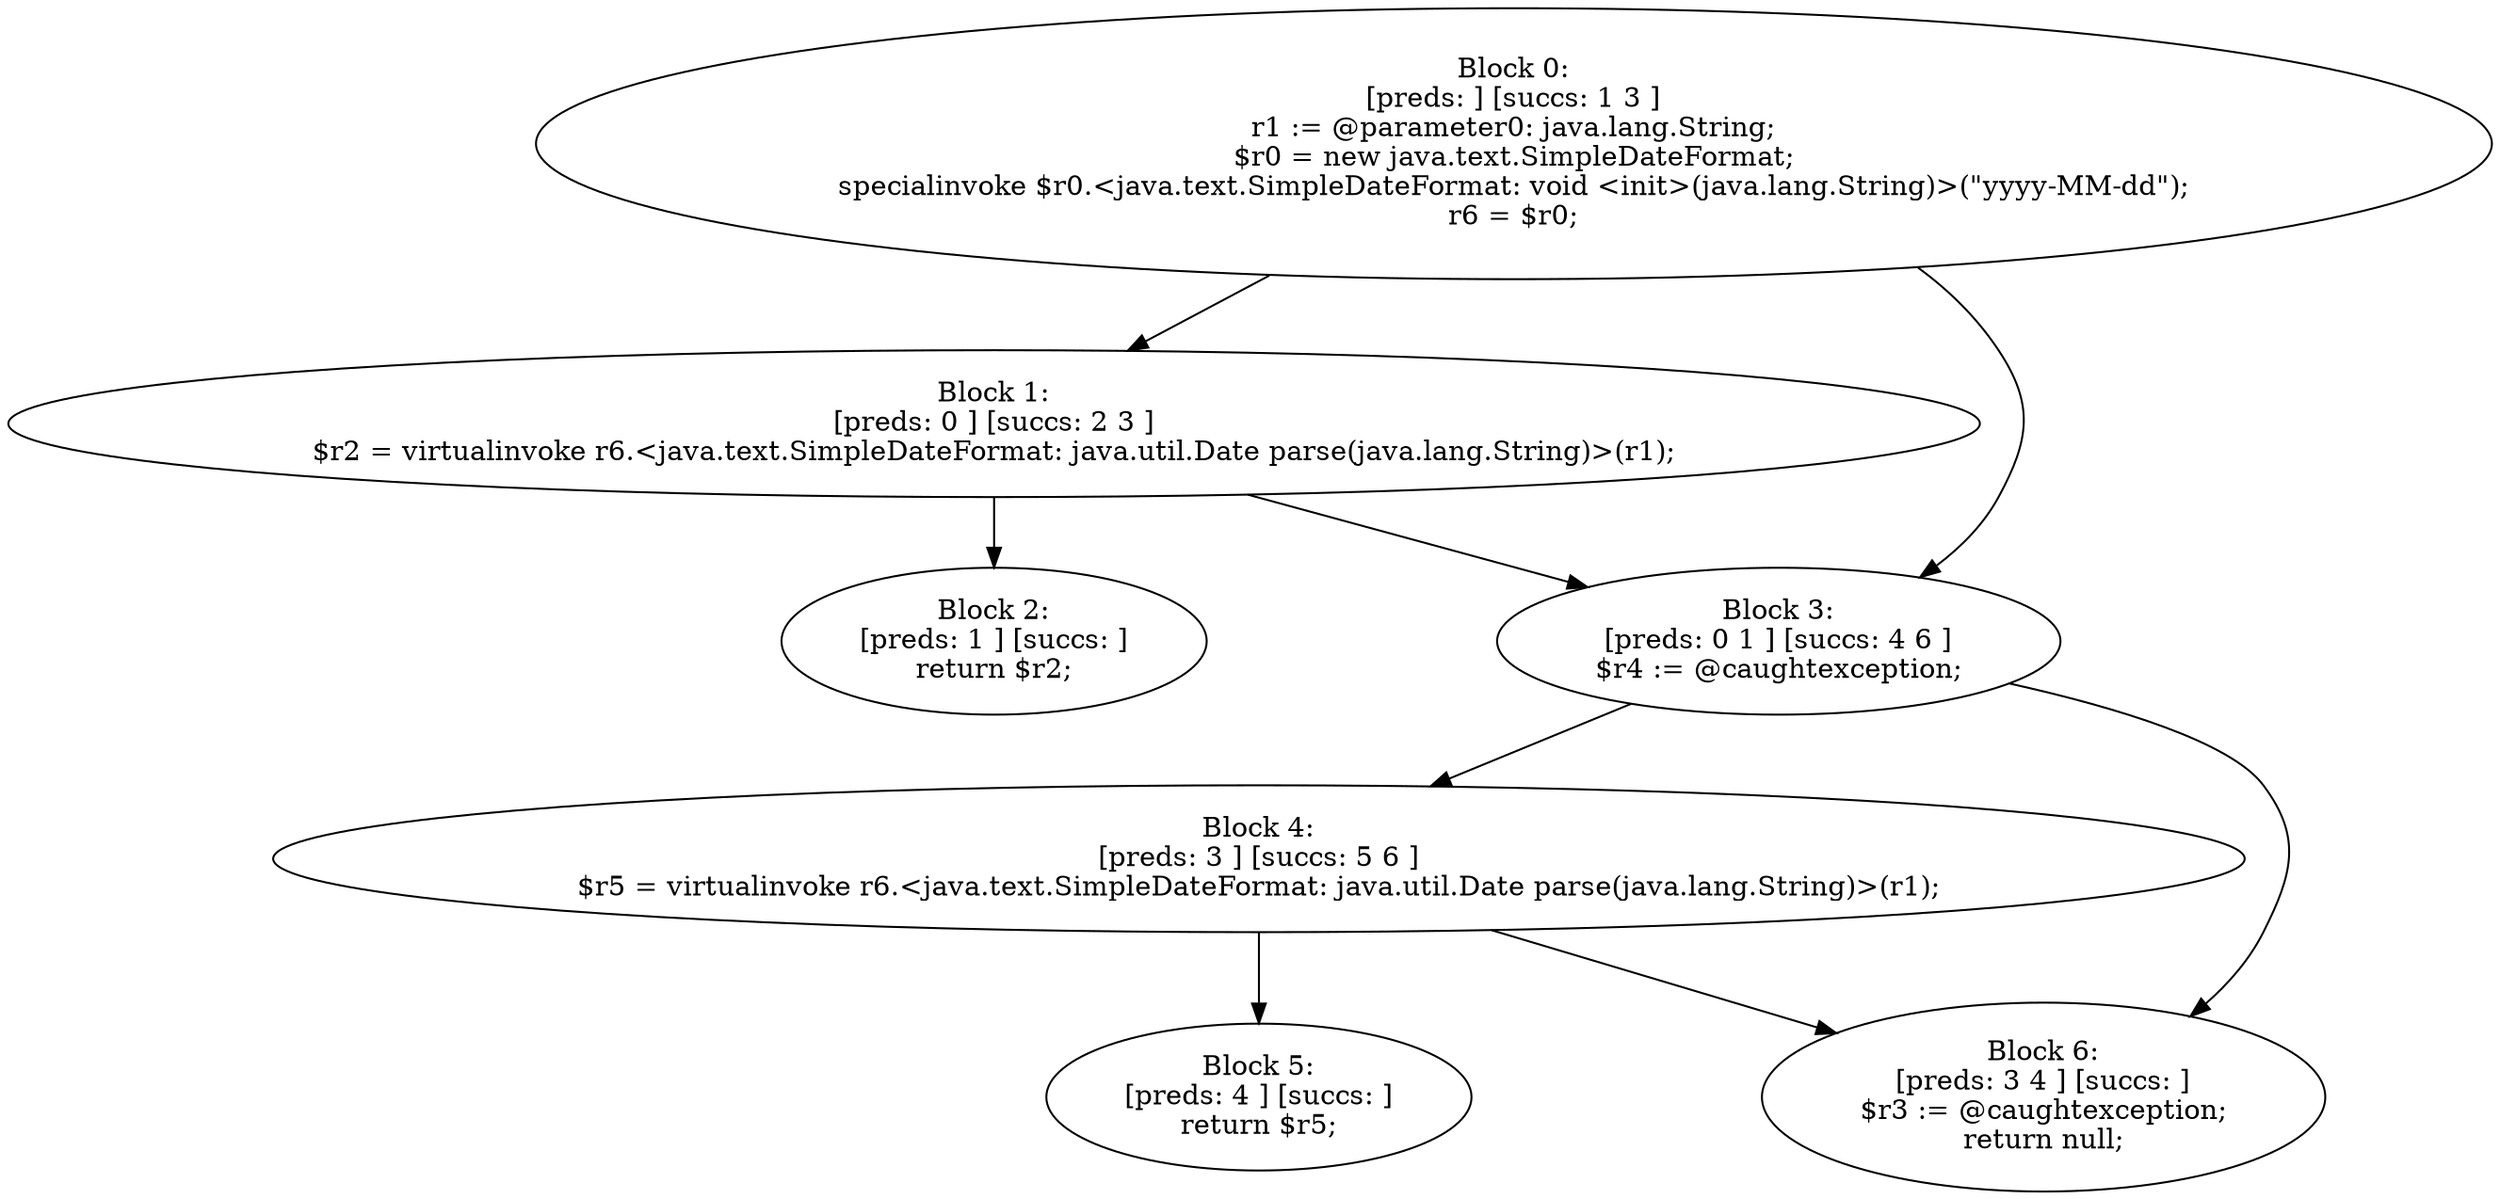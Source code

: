 digraph "unitGraph" {
    "Block 0:
[preds: ] [succs: 1 3 ]
r1 := @parameter0: java.lang.String;
$r0 = new java.text.SimpleDateFormat;
specialinvoke $r0.<java.text.SimpleDateFormat: void <init>(java.lang.String)>(\"yyyy-MM-dd\");
r6 = $r0;
"
    "Block 1:
[preds: 0 ] [succs: 2 3 ]
$r2 = virtualinvoke r6.<java.text.SimpleDateFormat: java.util.Date parse(java.lang.String)>(r1);
"
    "Block 2:
[preds: 1 ] [succs: ]
return $r2;
"
    "Block 3:
[preds: 0 1 ] [succs: 4 6 ]
$r4 := @caughtexception;
"
    "Block 4:
[preds: 3 ] [succs: 5 6 ]
$r5 = virtualinvoke r6.<java.text.SimpleDateFormat: java.util.Date parse(java.lang.String)>(r1);
"
    "Block 5:
[preds: 4 ] [succs: ]
return $r5;
"
    "Block 6:
[preds: 3 4 ] [succs: ]
$r3 := @caughtexception;
return null;
"
    "Block 0:
[preds: ] [succs: 1 3 ]
r1 := @parameter0: java.lang.String;
$r0 = new java.text.SimpleDateFormat;
specialinvoke $r0.<java.text.SimpleDateFormat: void <init>(java.lang.String)>(\"yyyy-MM-dd\");
r6 = $r0;
"->"Block 1:
[preds: 0 ] [succs: 2 3 ]
$r2 = virtualinvoke r6.<java.text.SimpleDateFormat: java.util.Date parse(java.lang.String)>(r1);
";
    "Block 0:
[preds: ] [succs: 1 3 ]
r1 := @parameter0: java.lang.String;
$r0 = new java.text.SimpleDateFormat;
specialinvoke $r0.<java.text.SimpleDateFormat: void <init>(java.lang.String)>(\"yyyy-MM-dd\");
r6 = $r0;
"->"Block 3:
[preds: 0 1 ] [succs: 4 6 ]
$r4 := @caughtexception;
";
    "Block 1:
[preds: 0 ] [succs: 2 3 ]
$r2 = virtualinvoke r6.<java.text.SimpleDateFormat: java.util.Date parse(java.lang.String)>(r1);
"->"Block 2:
[preds: 1 ] [succs: ]
return $r2;
";
    "Block 1:
[preds: 0 ] [succs: 2 3 ]
$r2 = virtualinvoke r6.<java.text.SimpleDateFormat: java.util.Date parse(java.lang.String)>(r1);
"->"Block 3:
[preds: 0 1 ] [succs: 4 6 ]
$r4 := @caughtexception;
";
    "Block 3:
[preds: 0 1 ] [succs: 4 6 ]
$r4 := @caughtexception;
"->"Block 4:
[preds: 3 ] [succs: 5 6 ]
$r5 = virtualinvoke r6.<java.text.SimpleDateFormat: java.util.Date parse(java.lang.String)>(r1);
";
    "Block 3:
[preds: 0 1 ] [succs: 4 6 ]
$r4 := @caughtexception;
"->"Block 6:
[preds: 3 4 ] [succs: ]
$r3 := @caughtexception;
return null;
";
    "Block 4:
[preds: 3 ] [succs: 5 6 ]
$r5 = virtualinvoke r6.<java.text.SimpleDateFormat: java.util.Date parse(java.lang.String)>(r1);
"->"Block 5:
[preds: 4 ] [succs: ]
return $r5;
";
    "Block 4:
[preds: 3 ] [succs: 5 6 ]
$r5 = virtualinvoke r6.<java.text.SimpleDateFormat: java.util.Date parse(java.lang.String)>(r1);
"->"Block 6:
[preds: 3 4 ] [succs: ]
$r3 := @caughtexception;
return null;
";
}
